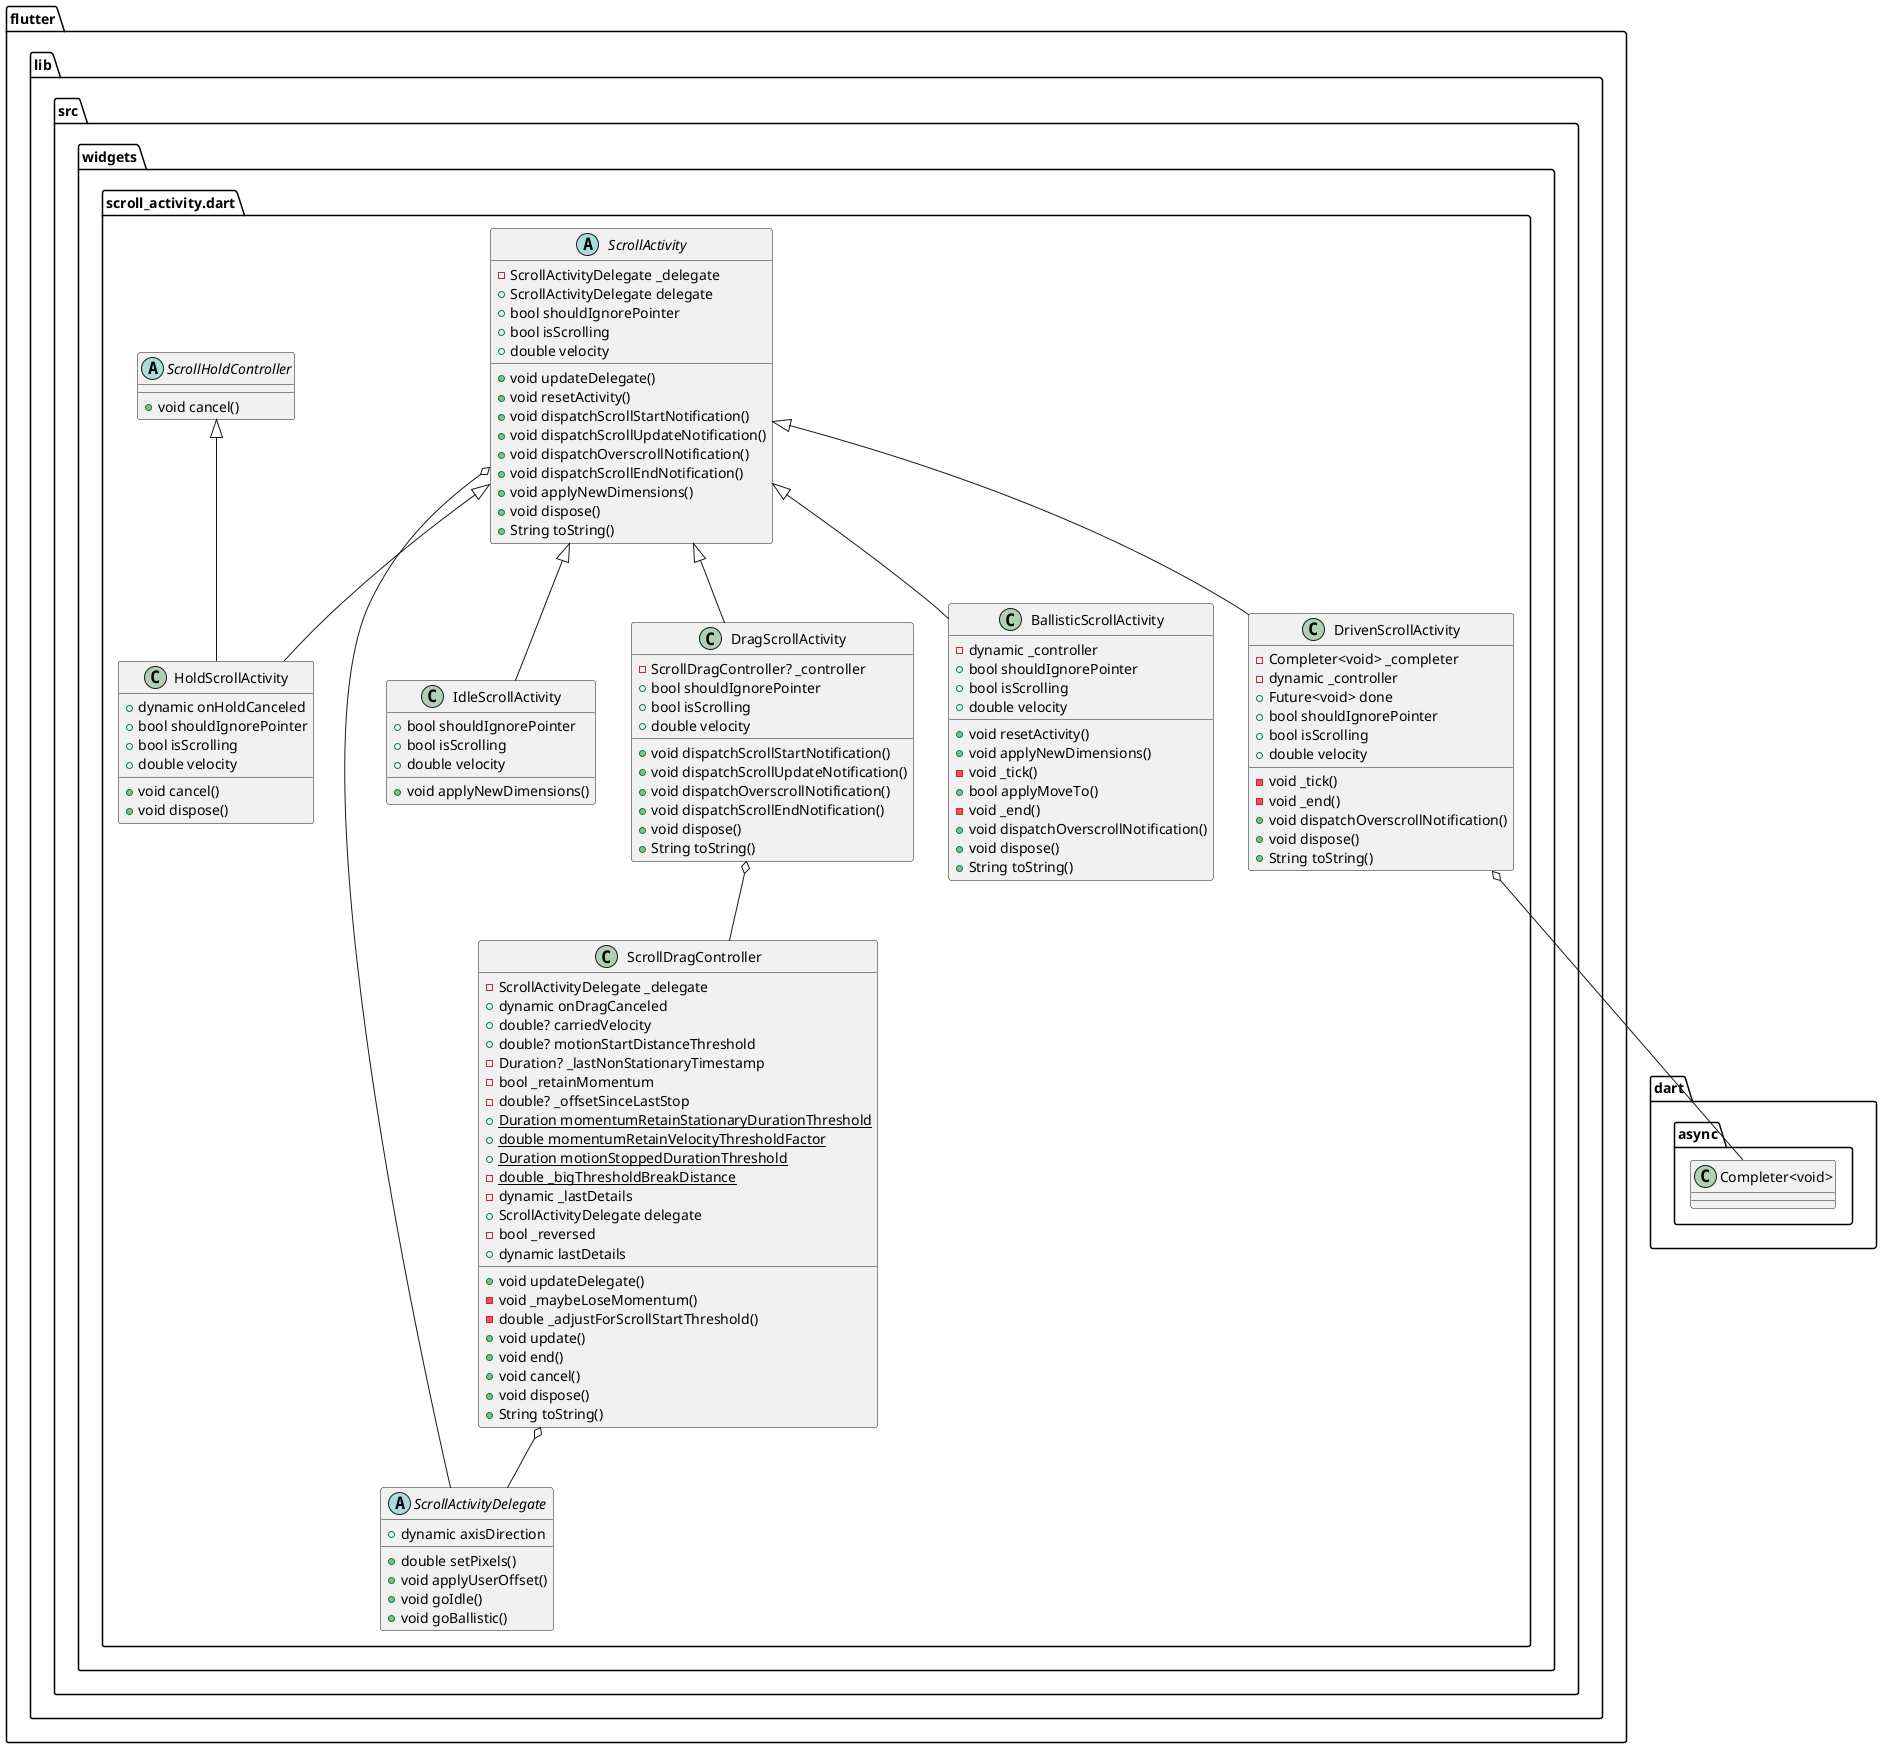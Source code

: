 @startuml
set namespaceSeparator ::

abstract class "flutter::lib::src::widgets::scroll_activity.dart::ScrollActivityDelegate" {
  +dynamic axisDirection
  +double setPixels()
  +void applyUserOffset()
  +void goIdle()
  +void goBallistic()
}

abstract class "flutter::lib::src::widgets::scroll_activity.dart::ScrollActivity" {
  -ScrollActivityDelegate _delegate
  +ScrollActivityDelegate delegate
  +bool shouldIgnorePointer
  +bool isScrolling
  +double velocity
  +void updateDelegate()
  +void resetActivity()
  +void dispatchScrollStartNotification()
  +void dispatchScrollUpdateNotification()
  +void dispatchOverscrollNotification()
  +void dispatchScrollEndNotification()
  +void applyNewDimensions()
  +void dispose()
  +String toString()
}

"flutter::lib::src::widgets::scroll_activity.dart::ScrollActivity" o-- "flutter::lib::src::widgets::scroll_activity.dart::ScrollActivityDelegate"

class "flutter::lib::src::widgets::scroll_activity.dart::IdleScrollActivity" {
  +bool shouldIgnorePointer
  +bool isScrolling
  +double velocity
  +void applyNewDimensions()
}

"flutter::lib::src::widgets::scroll_activity.dart::ScrollActivity" <|-- "flutter::lib::src::widgets::scroll_activity.dart::IdleScrollActivity"

abstract class "flutter::lib::src::widgets::scroll_activity.dart::ScrollHoldController" {
  +void cancel()
}

class "flutter::lib::src::widgets::scroll_activity.dart::HoldScrollActivity" {
  +dynamic onHoldCanceled
  +bool shouldIgnorePointer
  +bool isScrolling
  +double velocity
  +void cancel()
  +void dispose()
}

"flutter::lib::src::widgets::scroll_activity.dart::ScrollActivity" <|-- "flutter::lib::src::widgets::scroll_activity.dart::HoldScrollActivity"
"flutter::lib::src::widgets::scroll_activity.dart::ScrollHoldController" <|-- "flutter::lib::src::widgets::scroll_activity.dart::HoldScrollActivity"

class "flutter::lib::src::widgets::scroll_activity.dart::ScrollDragController" {
  -ScrollActivityDelegate _delegate
  +dynamic onDragCanceled
  +double? carriedVelocity
  +double? motionStartDistanceThreshold
  -Duration? _lastNonStationaryTimestamp
  -bool _retainMomentum
  -double? _offsetSinceLastStop
  {static} +Duration momentumRetainStationaryDurationThreshold
  {static} +double momentumRetainVelocityThresholdFactor
  {static} +Duration motionStoppedDurationThreshold
  {static} -double _bigThresholdBreakDistance
  -dynamic _lastDetails
  +ScrollActivityDelegate delegate
  -bool _reversed
  +dynamic lastDetails
  +void updateDelegate()
  -void _maybeLoseMomentum()
  -double _adjustForScrollStartThreshold()
  +void update()
  +void end()
  +void cancel()
  +void dispose()
  +String toString()
}

"flutter::lib::src::widgets::scroll_activity.dart::ScrollDragController" o-- "flutter::lib::src::widgets::scroll_activity.dart::ScrollActivityDelegate"

class "flutter::lib::src::widgets::scroll_activity.dart::DragScrollActivity" {
  -ScrollDragController? _controller
  +bool shouldIgnorePointer
  +bool isScrolling
  +double velocity
  +void dispatchScrollStartNotification()
  +void dispatchScrollUpdateNotification()
  +void dispatchOverscrollNotification()
  +void dispatchScrollEndNotification()
  +void dispose()
  +String toString()
}

"flutter::lib::src::widgets::scroll_activity.dart::DragScrollActivity" o-- "flutter::lib::src::widgets::scroll_activity.dart::ScrollDragController"
"flutter::lib::src::widgets::scroll_activity.dart::ScrollActivity" <|-- "flutter::lib::src::widgets::scroll_activity.dart::DragScrollActivity"

class "flutter::lib::src::widgets::scroll_activity.dart::BallisticScrollActivity" {
  -dynamic _controller
  +bool shouldIgnorePointer
  +bool isScrolling
  +double velocity
  +void resetActivity()
  +void applyNewDimensions()
  -void _tick()
  +bool applyMoveTo()
  -void _end()
  +void dispatchOverscrollNotification()
  +void dispose()
  +String toString()
}

"flutter::lib::src::widgets::scroll_activity.dart::ScrollActivity" <|-- "flutter::lib::src::widgets::scroll_activity.dart::BallisticScrollActivity"

class "flutter::lib::src::widgets::scroll_activity.dart::DrivenScrollActivity" {
  -Completer<void> _completer
  -dynamic _controller
  +Future<void> done
  +bool shouldIgnorePointer
  +bool isScrolling
  +double velocity
  -void _tick()
  -void _end()
  +void dispatchOverscrollNotification()
  +void dispose()
  +String toString()
}

"flutter::lib::src::widgets::scroll_activity.dart::DrivenScrollActivity" o-- "dart::async::Completer<void>"
"flutter::lib::src::widgets::scroll_activity.dart::ScrollActivity" <|-- "flutter::lib::src::widgets::scroll_activity.dart::DrivenScrollActivity"


@enduml
